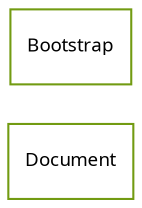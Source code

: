 strict digraph class_diagram {
  rankdir=LR;
  TypeDocument[
    label="Document",
    URL="Document.html",
    tooltip="com.project.core.Document",
    fontname="Verdana",
    fontsize="9"
    color="#729b12"
    shape="record"
  ];
  TypeBootstrap[
    label="Bootstrap",
    URL="Bootstrap.html",
    tooltip="com.project.core.Bootstrap",
    fontname="Verdana",
    fontsize="9"
    color="#729b12"
    shape="record"
  ];
}
